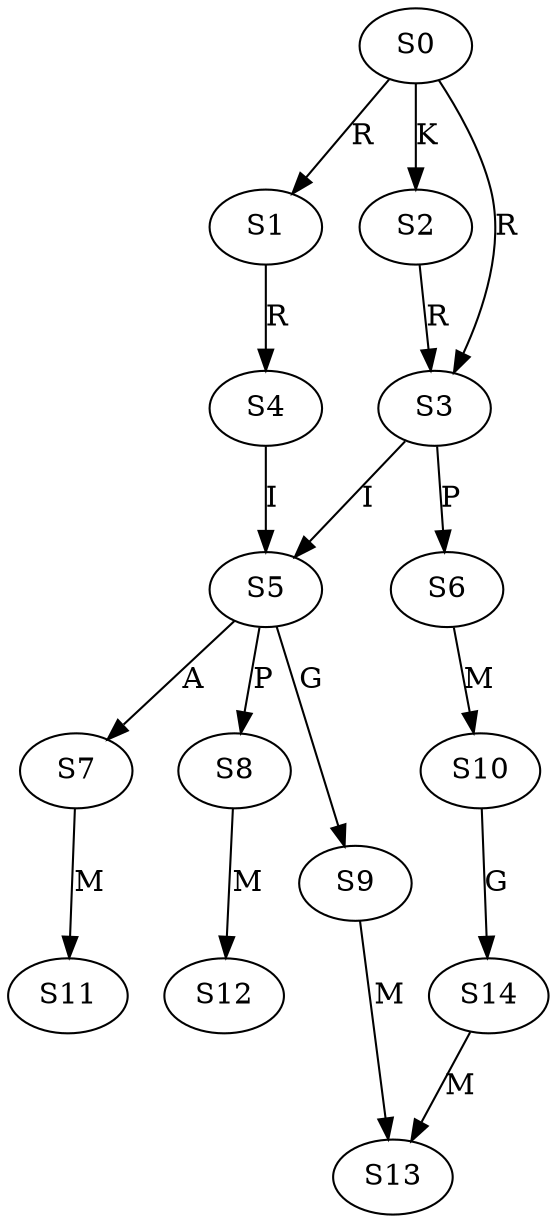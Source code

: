 strict digraph  {
	S0 -> S1 [ label = R ];
	S0 -> S2 [ label = K ];
	S0 -> S3 [ label = R ];
	S1 -> S4 [ label = R ];
	S2 -> S3 [ label = R ];
	S3 -> S5 [ label = I ];
	S3 -> S6 [ label = P ];
	S4 -> S5 [ label = I ];
	S5 -> S7 [ label = A ];
	S5 -> S8 [ label = P ];
	S5 -> S9 [ label = G ];
	S6 -> S10 [ label = M ];
	S7 -> S11 [ label = M ];
	S8 -> S12 [ label = M ];
	S9 -> S13 [ label = M ];
	S10 -> S14 [ label = G ];
	S14 -> S13 [ label = M ];
}
